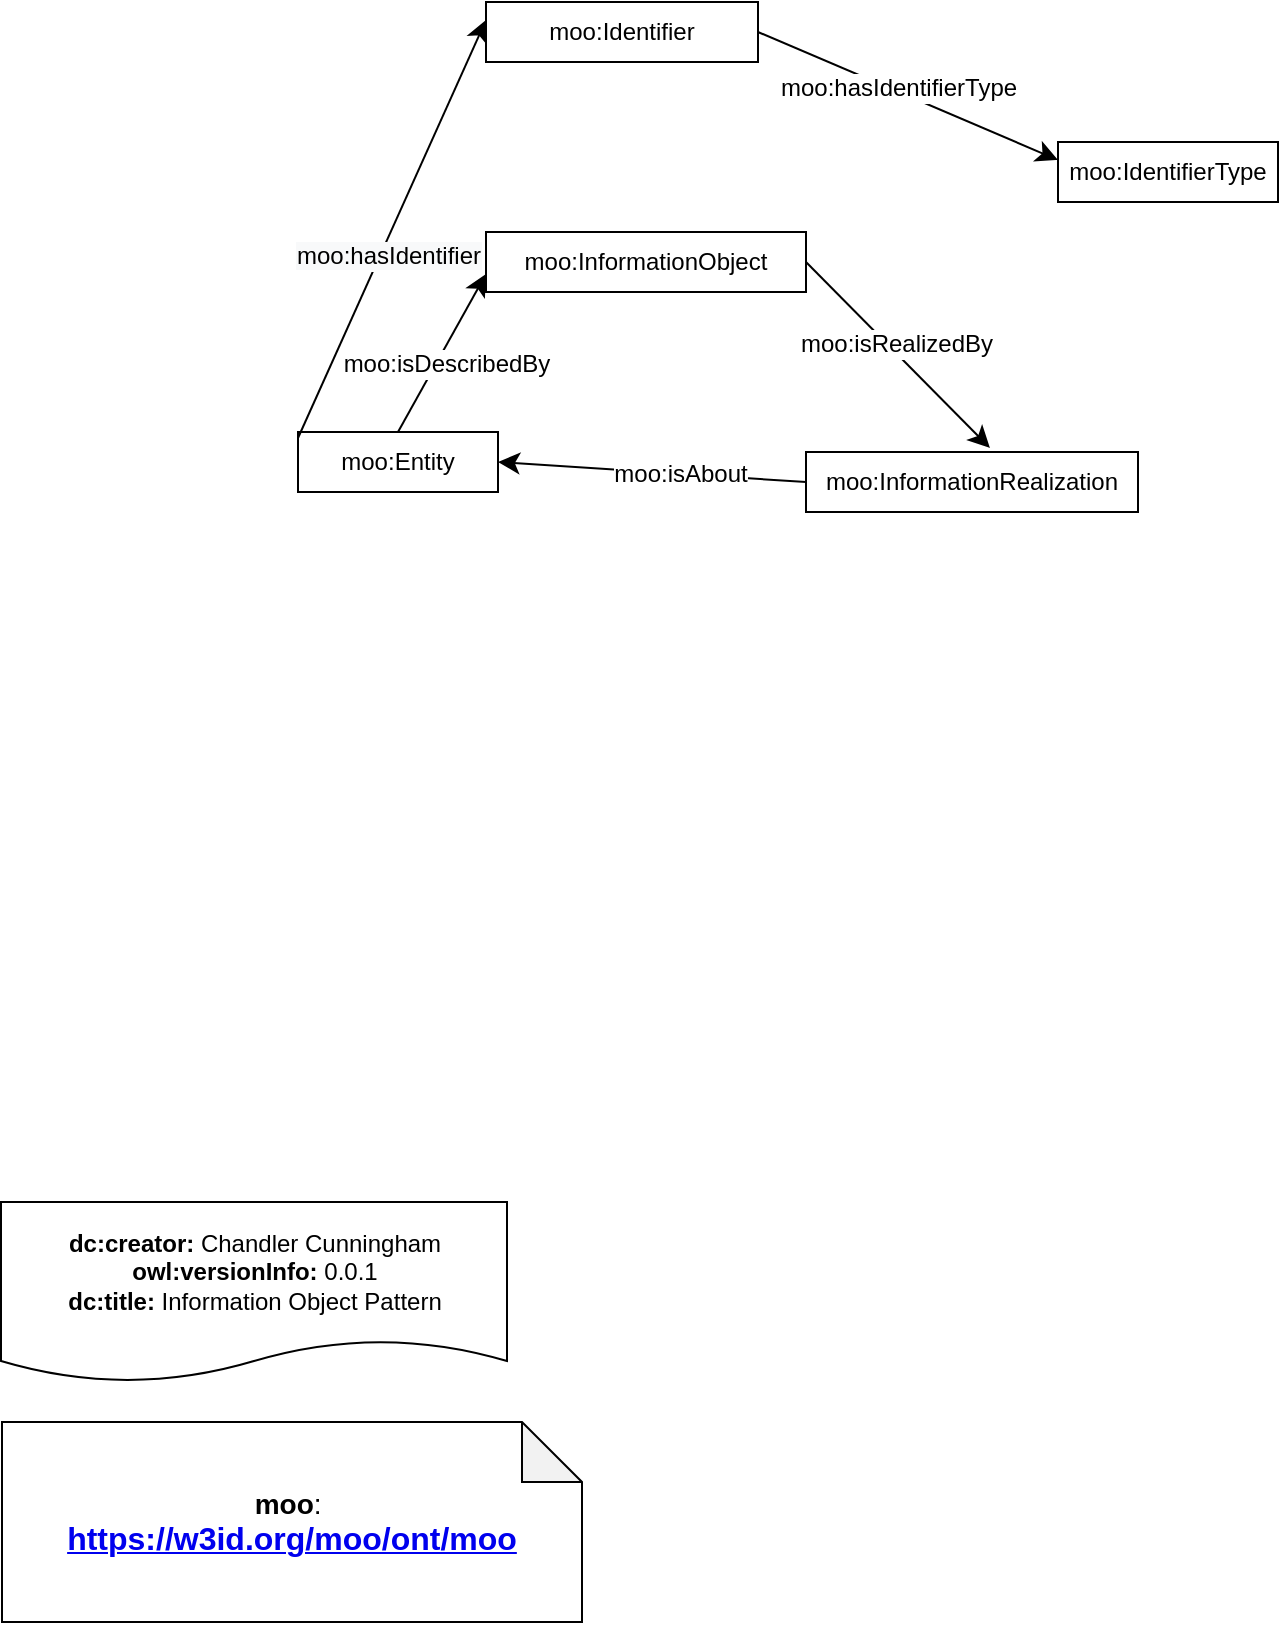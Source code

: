 <mxfile>
    <diagram id="R4r7LHZZqcETIcOQuBDI" name="Page-1">
        <mxGraphModel dx="1393" dy="807" grid="1" gridSize="10" guides="1" tooltips="1" connect="1" arrows="1" fold="1" page="1" pageScale="1" pageWidth="850" pageHeight="1100" math="0" shadow="0">
            <root>
                <mxCell id="0"/>
                <mxCell id="1" parent="0"/>
                <mxCell id="2" value="moo:InformationRealization" style="rounded=0;whiteSpace=wrap;html=1;snapToPoint=1;points=[[0.1,0],[0.2,0],[0.3,0],[0.4,0],[0.5,0],[0.6,0],[0.7,0],[0.8,0],[0.9,0],[0,0.1],[0,0.3],[0,0.5],[0,0.7],[0,0.9],[0.1,1],[0.2,1],[0.3,1],[0.4,1],[0.5,1],[0.6,1],[0.7,1],[0.8,1],[0.9,1],[1,0.1],[1,0.3],[1,0.5],[1,0.7],[1,0.9]];" vertex="1" parent="1">
                    <mxGeometry x="444" y="475" width="166" height="30" as="geometry"/>
                </mxCell>
                <mxCell id="3" value="moo:InformationObject" style="rounded=0;whiteSpace=wrap;html=1;snapToPoint=1;points=[[0.1,0],[0.2,0],[0.3,0],[0.4,0],[0.5,0],[0.6,0],[0.7,0],[0.8,0],[0.9,0],[0,0.1],[0,0.3],[0,0.5],[0,0.7],[0,0.9],[0.1,1],[0.2,1],[0.3,1],[0.4,1],[0.5,1],[0.6,1],[0.7,1],[0.8,1],[0.9,1],[1,0.1],[1,0.3],[1,0.5],[1,0.7],[1,0.9]];" vertex="1" parent="1">
                    <mxGeometry x="284" y="365" width="160" height="30" as="geometry"/>
                </mxCell>
                <mxCell id="4" value="" style="endArrow=classic;html=1;exitX=1;exitY=0.5;exitDx=0;exitDy=0;entryX=0.554;entryY=-0.067;entryDx=0;entryDy=0;endSize=8;arcSize=0;entryPerimeter=0;" edge="1" source="3" target="2" parent="1">
                    <mxGeometry width="50" height="50" relative="1" as="geometry">
                        <mxPoint x="150" y="593.33" as="sourcePoint"/>
                        <mxPoint x="362.0" y="593.33" as="targetPoint"/>
                    </mxGeometry>
                </mxCell>
                <mxCell id="5" value="moo:isRealizedBy" style="text;html=1;align=center;verticalAlign=middle;resizable=0;points=[];labelBackgroundColor=#ffffff;" vertex="1" connectable="0" parent="4">
                    <mxGeometry x="-0.127" relative="1" as="geometry">
                        <mxPoint x="4.17" as="offset"/>
                    </mxGeometry>
                </mxCell>
                <mxCell id="15" value="moo:IdentifierType" style="rounded=0;whiteSpace=wrap;html=1;snapToPoint=1;points=[[0.1,0],[0.2,0],[0.3,0],[0.4,0],[0.5,0],[0.6,0],[0.7,0],[0.8,0],[0.9,0],[0,0.1],[0,0.3],[0,0.5],[0,0.7],[0,0.9],[0.1,1],[0.2,1],[0.3,1],[0.4,1],[0.5,1],[0.6,1],[0.7,1],[0.8,1],[0.9,1],[1,0.1],[1,0.3],[1,0.5],[1,0.7],[1,0.9]];" vertex="1" parent="1">
                    <mxGeometry x="570" y="320" width="110" height="30" as="geometry"/>
                </mxCell>
                <mxCell id="16" value="" style="endArrow=classic;html=1;exitX=0.5;exitY=0;exitDx=0;exitDy=0;entryX=0;entryY=0.7;entryDx=0;entryDy=0;endSize=8;arcSize=0;" edge="1" parent="1" source="19" target="3">
                    <mxGeometry width="50" height="50" relative="1" as="geometry">
                        <mxPoint x="160" y="783.33" as="sourcePoint"/>
                        <mxPoint x="372.0" y="783.33" as="targetPoint"/>
                    </mxGeometry>
                </mxCell>
                <mxCell id="17" value="&lt;div&gt;moo:isDescribedBy&lt;/div&gt;" style="text;html=1;align=center;verticalAlign=middle;resizable=0;points=[];labelBackgroundColor=#ffffff;" vertex="1" connectable="0" parent="16">
                    <mxGeometry x="-0.127" relative="1" as="geometry">
                        <mxPoint x="4.17" as="offset"/>
                    </mxGeometry>
                </mxCell>
                <mxCell id="19" value="moo:Entity" style="rounded=0;whiteSpace=wrap;html=1;snapToPoint=1;points=[[0.1,0],[0.2,0],[0.3,0],[0.4,0],[0.5,0],[0.6,0],[0.7,0],[0.8,0],[0.9,0],[0,0.1],[0,0.3],[0,0.5],[0,0.7],[0,0.9],[0.1,1],[0.2,1],[0.3,1],[0.4,1],[0.5,1],[0.6,1],[0.7,1],[0.8,1],[0.9,1],[1,0.1],[1,0.3],[1,0.5],[1,0.7],[1,0.9]];" vertex="1" parent="1">
                    <mxGeometry x="190" y="465" width="100" height="30" as="geometry"/>
                </mxCell>
                <mxCell id="20" value="" style="endArrow=classic;html=1;exitX=0;exitY=0.5;exitDx=0;exitDy=0;endSize=8;arcSize=0;entryX=1;entryY=0.5;entryDx=0;entryDy=0;" edge="1" parent="1" source="2" target="19">
                    <mxGeometry width="50" height="50" relative="1" as="geometry">
                        <mxPoint x="150" y="693.33" as="sourcePoint"/>
                        <mxPoint x="310" y="495" as="targetPoint"/>
                    </mxGeometry>
                </mxCell>
                <mxCell id="21" value="&lt;div&gt;moo:isAbout&lt;/div&gt;" style="text;html=1;align=center;verticalAlign=middle;resizable=0;points=[];labelBackgroundColor=#ffffff;" vertex="1" connectable="0" parent="20">
                    <mxGeometry x="-0.127" relative="1" as="geometry">
                        <mxPoint x="4.17" as="offset"/>
                    </mxGeometry>
                </mxCell>
                <mxCell id="24" value="" style="endArrow=classic;html=1;exitX=0;exitY=0.1;exitDx=0;exitDy=0;entryX=0;entryY=0.3;entryDx=0;entryDy=0;endSize=8;arcSize=0;" edge="1" parent="1" source="19" target="29">
                    <mxGeometry width="50" height="50" relative="1" as="geometry">
                        <mxPoint x="250" y="475" as="sourcePoint"/>
                        <mxPoint x="274" y="310" as="targetPoint"/>
                    </mxGeometry>
                </mxCell>
                <mxCell id="25" value="&lt;span style=&quot;background-color: rgb(248 , 249 , 250)&quot;&gt;moo:hasIdentifier&lt;/span&gt;" style="text;html=1;align=center;verticalAlign=middle;resizable=0;points=[];labelBackgroundColor=#ffffff;" vertex="1" connectable="0" parent="24">
                    <mxGeometry x="-0.127" relative="1" as="geometry">
                        <mxPoint x="4.17" as="offset"/>
                    </mxGeometry>
                </mxCell>
                <mxCell id="29" value="moo:Identifier" style="rounded=0;whiteSpace=wrap;html=1;snapToPoint=1;points=[[0.1,0],[0.2,0],[0.3,0],[0.4,0],[0.5,0],[0.6,0],[0.7,0],[0.8,0],[0.9,0],[0,0.1],[0,0.3],[0,0.5],[0,0.7],[0,0.9],[0.1,1],[0.2,1],[0.3,1],[0.4,1],[0.5,1],[0.6,1],[0.7,1],[0.8,1],[0.9,1],[1,0.1],[1,0.3],[1,0.5],[1,0.7],[1,0.9]];" vertex="1" parent="1">
                    <mxGeometry x="284" y="250.0" width="136" height="30" as="geometry"/>
                </mxCell>
                <mxCell id="30" value="" style="endArrow=classic;html=1;exitX=1;exitY=0.5;exitDx=0;exitDy=0;entryX=0;entryY=0.3;entryDx=0;entryDy=0;endSize=8;arcSize=0;" edge="1" parent="1" source="29" target="15">
                    <mxGeometry width="50" height="50" relative="1" as="geometry">
                        <mxPoint x="454" y="390" as="sourcePoint"/>
                        <mxPoint x="545.964" y="482.99" as="targetPoint"/>
                    </mxGeometry>
                </mxCell>
                <mxCell id="31" value="moo:hasIdentifierType" style="text;html=1;align=center;verticalAlign=middle;resizable=0;points=[];labelBackgroundColor=#ffffff;" vertex="1" connectable="0" parent="30">
                    <mxGeometry x="-0.127" relative="1" as="geometry">
                        <mxPoint x="4.17" as="offset"/>
                    </mxGeometry>
                </mxCell>
                <mxCell id="32" value="&lt;div&gt;&lt;b&gt;dc:creator:&lt;/b&gt;&amp;nbsp;Chandler Cunningham&lt;/div&gt;&lt;div&gt;&lt;b&gt;owl:versionInfo:&lt;/b&gt; 0.0.1&lt;/div&gt;&lt;div&gt;&lt;b&gt;dc:title:&lt;/b&gt;&amp;nbsp;Information Object Pattern&lt;/div&gt;" style="shape=document;whiteSpace=wrap;html=1;boundedLbl=1;labelBackgroundColor=#ffffff;strokeColor=#000000;fontSize=12;fontColor=#000000;size=0.233;" vertex="1" parent="1">
                    <mxGeometry x="41.5" y="850" width="253" height="90" as="geometry"/>
                </mxCell>
                <mxCell id="34" value="&lt;div&gt;&lt;font style=&quot;font-size: 14px&quot;&gt;&lt;b&gt;moo&lt;/b&gt;:&amp;nbsp;&lt;/font&gt;&lt;/div&gt;&lt;a href=&quot;https://w3id.org/moo/ont/moo&quot; style=&quot;font-weight: 700 ; box-sizing: border-box ; background-color: rgb(255 , 255 , 255) ; transition: all 80ms cubic-bezier(0.33 , 1 , 0.68 , 1) 0s , all 0s ease 0s , all 0s ease 0s , all 0s ease 0s&quot;&gt;&lt;font size=&quot;3&quot;&gt;https://w3id.org/moo/ont/moo&lt;/font&gt;&lt;/a&gt;" style="shape=note;whiteSpace=wrap;html=1;backgroundOutline=1;darkOpacity=0.05;" vertex="1" parent="1">
                    <mxGeometry x="42" y="960" width="290" height="100" as="geometry"/>
                </mxCell>
            </root>
        </mxGraphModel>
    </diagram>
</mxfile>